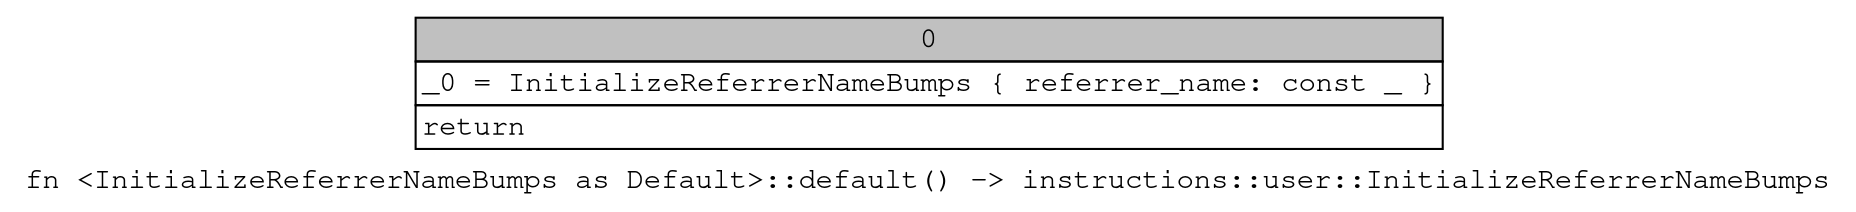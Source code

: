 digraph Mir_0_12482 {
    graph [fontname="Courier, monospace"];
    node [fontname="Courier, monospace"];
    edge [fontname="Courier, monospace"];
    label=<fn &lt;InitializeReferrerNameBumps as Default&gt;::default() -&gt; instructions::user::InitializeReferrerNameBumps<br align="left"/>>;
    bb0__0_12482 [shape="none", label=<<table border="0" cellborder="1" cellspacing="0"><tr><td bgcolor="gray" align="center" colspan="1">0</td></tr><tr><td align="left" balign="left">_0 = InitializeReferrerNameBumps { referrer_name: const _ }<br/></td></tr><tr><td align="left">return</td></tr></table>>];
}
